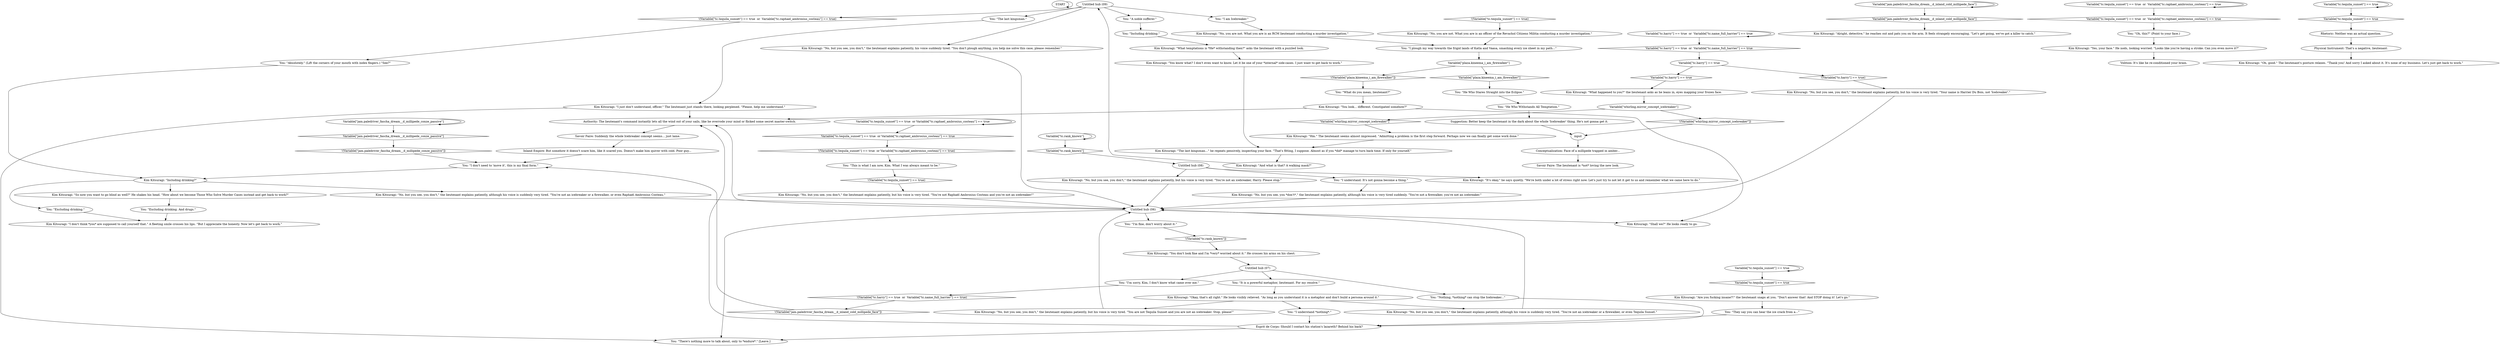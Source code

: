 # KIM SWITCH / PORTRAIT REACTION
# The conversation you and Kim are gonna have the first time he sees you with your new and powerful visage, Icebreaker.
# ==================================================
digraph G {
	  0 [label="START"];
	  1 [label="input"];
	  2 [label="Untitled hub (06)"];
	  3 [label="Untitled hub (07)"];
	  4 [label="Esprit de Corps: Should I contact his station's lazareth? Behind his back?"];
	  5 [label="Kim Kitsuragi: \"Are you fucking insane?!\" the lieutenant snaps at you. \"Don't answer that! And STOP doing it! Let's go.\""];
	  6 [label="Kim Kitsuragi: \"No, but you see, you don't,\" the lieutenant explains patiently, but his voice is very tired. \"You are not Tequila Sunset and you are not an icebreaker. Stop, please!\""];
	  7 [label="You: \"I understand. It's not gonna become a thing.\""];
	  8 [label="You: \"I don't need to 'move it', this is my final form.\""];
	  9 [label="Kim Kitsuragi: \"Alright, detective,\" he reaches out and pats you on the arm. It feels strangely encouraging. \"Let's get going, we've got a killer to catch.\""];
	  10 [label="Inland Empire: But somehow it doesn't scare him, like it scared you. Doesn't make him quiver with cold. Poor guy..."];
	  11 [label="Volition: It's like he re-conditioned your brain."];
	  12 [label="Physical Instrument: That's a negative, lieutenant."];
	  13 [label="Savoir Faire: The lieutenant is *not* loving the new look."];
	  14 [label="Variable[\"jam.paledriver_fascha_dream__d_inland_cold_millipede_face\"]"];
	  15 [label="Variable[\"jam.paledriver_fascha_dream__d_inland_cold_millipede_face\"]", shape=diamond];
	  16 [label="!(Variable[\"jam.paledriver_fascha_dream__d_inland_cold_millipede_face\"])", shape=diamond];
	  17 [label="Kim Kitsuragi: \"No, but you see, you don't,\" the lieutenant explains patiently, his voice suddenly tired. \"You don't plough anything, you help me solve this case, please remember.\""];
	  18 [label="You: \"He Who Withstands All Temptation.\""];
	  19 [label="Kim Kitsuragi: \"So now you want to go blind as well?\" He shakes his head. \"How about we become Those Who Solve Murder Cases instead and get back to work?\""];
	  20 [label="You: \"Excluding drinking. And drugs.\""];
	  21 [label="Rhetoric: Neither was an actual question."];
	  22 [label="Kim Kitsuragi: \"No, but you see, you don't,\" the lieutenant explains patiently, although his voice is suddenly very tired. \"You're not an icebreaker or a firewalker, or even Tequila Sunset.\""];
	  23 [label="You: \"They say you can hear the ice crack from a...\""];
	  24 [label="Authority: The lieutenant's command instantly lets all the wind out of your sails, like he overrode your mind or flicked some secret master-switch."];
	  25 [label="You: \"This is what I am now, Kim. What I was always meant to be.\""];
	  26 [label="Kim Kitsuragi: \"No, but you see, you *don't*,\" the lieutenant explains patiently, although his voice is very tired suddenly. \"You're not a firewalker, you're not an icebreaker.\""];
	  27 [label="Kim Kitsuragi: \"Oh, good.\" The lieutenant's posture relaxes. \"Thank you! And sorry I asked about it. It's none of my business. Let's just get back to work.\""];
	  28 [label="Untitled hub (08)"];
	  29 [label="Kim Kitsuragi: \"No, you are not. What you are is an RCM lieutenant conducting a murder investigation.\""];
	  30 [label="Variable[\"tc.rank_known\"]"];
	  31 [label="Variable[\"tc.rank_known\"]", shape=diamond];
	  32 [label="!(Variable[\"tc.rank_known\"])", shape=diamond];
	  33 [label="Kim Kitsuragi: \"You don't look fine and I'm *very* worried about it.\" He crosses his arms on his chest."];
	  34 [label="Kim Kitsuragi: \"No, you are not. What you are is an officer of the Revachol Citizens Militia conducting a murder investigation.\""];
	  35 [label="Kim Kitsuragi: \"No, but you see, you don't,\" the lieutenant explains patiently, although his voice is suddenly very tired. \"You're not an icebreaker or a firewalker, or even Raphaël Ambrosius Costeau.\""];
	  36 [label="You: \"Including drinking.\""];
	  37 [label="Kim Kitsuragi: \"I don't think *you* are supposed to call yourself that.\" A fleeting smile crosses his lips. \"But I appreciate the honesty. Now let's get back to work.\""];
	  38 [label="Kim Kitsuragi: \"What temptations is *He* withstanding then?\" asks the lieutenant with a puzzled look."];
	  39 [label="Kim Kitsuragi: \"Hm.\" The lieutenant seems almost impressed. \"Admitting a problem is the first step forward. Perhaps now we can finally get some work done.\""];
	  40 [label="Suggestion: Better keep the lieutenant in the dark about the whole 'Icebreaker' thing. He's not gonna get it."];
	  41 [label="Kim Kitsuragi: \"Including drinking?\""];
	  42 [label="Kim Kitsuragi: \"I just don't understand, officer.\" The lieutenant just stands there, looking perplexed. \"Please, help me understand.\""];
	  43 [label="Kim Kitsuragi: \"The last kingsman...\" he repeats pensively, inspecting your face. \"That's fitting, I suppose. Almost as if you *did* manage to turn back time. If only for yourself.\""];
	  44 [label="Kim Kitsuragi: \"Shall we?\" He looks ready to go."];
	  45 [label="You: \"Oh, this?\" (Point to your face.)"];
	  46 [label="Variable[\"tc.tequila_sunset\"] == true"];
	  47 [label="Variable[\"tc.tequila_sunset\"] == true", shape=diamond];
	  48 [label="!(Variable[\"tc.tequila_sunset\"] == true)", shape=diamond];
	  49 [label="Kim Kitsuragi: \"And what is that? A walking mask?\""];
	  50 [label="Variable[\"jam.paledriver_fascha_dream__d_millipede_conze_passive\"]"];
	  51 [label="Variable[\"jam.paledriver_fascha_dream__d_millipede_conze_passive\"]", shape=diamond];
	  52 [label="!(Variable[\"jam.paledriver_fascha_dream__d_millipede_conze_passive\"])", shape=diamond];
	  53 [label="Conceptualization: Face of a millipede trapped in amber..."];
	  54 [label="Kim Kitsuragi: \"What happened to you?\" the lieutenant asks as he leans in, eyes mapping your frozen face."];
	  55 [label="Kim Kitsuragi: \"No, but you see, you don't,\" the lieutenant explains patiently, but his voice is very tired. \"You're not an icebreaker, Harry. Please stop.\""];
	  56 [label="You: \"Absolutely.\" (Lift the corners of your mouth with index fingers.) \"See?\""];
	  57 [label="Variable[\"tc.harry\"] == true  or  Variable[\"tc.name_full_harrier\"] == true"];
	  58 [label="Variable[\"tc.harry\"] == true  or  Variable[\"tc.name_full_harrier\"] == true", shape=diamond];
	  59 [label="!(Variable[\"tc.harry\"] == true  or  Variable[\"tc.name_full_harrier\"] == true)", shape=diamond];
	  60 [label="Kim Kitsuragi: \"It's okay,\" he says quietly. \"We're both under a lot of stress right now. Let's just try to not let it get to us and remember what we came here to do.\""];
	  61 [label="You: \"I'm fine, don't worry about it.\""];
	  62 [label="You: \"What do you mean, lieutenant?\""];
	  63 [label="Variable[\"tc.tequila_sunset\"] == true  or  Variable[\"tc.raphael_ambrosius_costeau\"] == true"];
	  64 [label="Variable[\"tc.tequila_sunset\"] == true  or  Variable[\"tc.raphael_ambrosius_costeau\"] == true", shape=diamond];
	  65 [label="!(Variable[\"tc.tequila_sunset\"] == true  or  Variable[\"tc.raphael_ambrosius_costeau\"] == true)", shape=diamond];
	  66 [label="You: \"He Who Stares Straight into the Eclipse.\""];
	  67 [label="Variable[\"tc.tequila_sunset\"] == true  or Variable[\"tc.raphael_ambrosius_costeau\"] == true"];
	  68 [label="Variable[\"tc.tequila_sunset\"] == true  or Variable[\"tc.raphael_ambrosius_costeau\"] == true", shape=diamond];
	  69 [label="!(Variable[\"tc.tequila_sunset\"] == true  or Variable[\"tc.raphael_ambrosius_costeau\"] == true)", shape=diamond];
	  70 [label="Variable[\"tc.tequila_sunset\"] == true"];
	  71 [label="Variable[\"tc.tequila_sunset\"] == true", shape=diamond];
	  72 [label="!(Variable[\"tc.tequila_sunset\"] == true)", shape=diamond];
	  73 [label="You: \"There's nothing more to talk about, only to *endure*.\" [Leave.]"];
	  74 [label="You: \"The last kingsman.\""];
	  75 [label="You: \"I am Icebreaker.\""];
	  76 [label="Kim Kitsuragi: \"No, but you see, you don't,\" the lieutenant explains patiently, but his voice is very tired. \"Your name is Harrier Du Bois, not 'Icebreaker'.\""];
	  77 [label="Kim Kitsuragi: \"No, but you see, you don't,\" the lieutenant explains patiently, but his voice is very tired. \"You're not Raphaël Ambrosius Costeau and you're not an icebreaker!\""];
	  78 [label="Kim Kitsuragi: \"Okay, that's all right.\" He looks visibly relieved. \"As long as you understand it is a metaphor and don't build a persona around it.\""];
	  79 [label="Kim Kitsuragi: \"You look... different. Constipated somehow?\""];
	  80 [label="You: \"I plough my way towards the frigid lands of Katla and Vaasa, smashing every ice sheet in my path...\""];
	  81 [label="You: \"Nothing, *nothing* can stop the Icebreaker...\""];
	  82 [label="Savoir Faire: Suddenly the whole Icebreaker concept seems... just lame."];
	  83 [label="You: \"It is a powerful metaphor, lieutenant. For my resolve.\""];
	  84 [label="Variable[\"whirling.mirror_concept_icebreaker\"]"];
	  85 [label="Variable[\"whirling.mirror_concept_icebreaker\"]", shape=diamond];
	  86 [label="!(Variable[\"whirling.mirror_concept_icebreaker\"])", shape=diamond];
	  87 [label="You: \"A noble sufferer.\""];
	  88 [label="You: \"Excluding drinking.\""];
	  89 [label="Variable[\"plaza.kineema_i_am_firewalker\"]"];
	  90 [label="Variable[\"plaza.kineema_i_am_firewalker\"]", shape=diamond];
	  91 [label="!(Variable[\"plaza.kineema_i_am_firewalker\"])", shape=diamond];
	  92 [label="Variable[\"tc.harry\"] == true"];
	  93 [label="Variable[\"tc.harry\"] == true", shape=diamond];
	  94 [label="!(Variable[\"tc.harry\"] == true)", shape=diamond];
	  95 [label="You: \"I'm sorry, Kim, I don't know what came over me.\""];
	  96 [label="You: \"I understand *nothing*.\""];
	  97 [label="Kim Kitsuragi: \"Yes, your face.\" He nods, looking worried. \"Looks like you're having a stroke. Can you even move it?\""];
	  98 [label="Untitled hub (09)"];
	  99 [label="Kim Kitsuragi: \"You know what? I don't even want to know. Let it be one of your *internal* side-cases. I just want to get back to work.\""];
	  0 -> 0
	  1 -> 53
	  2 -> 24
	  2 -> 73
	  2 -> 44
	  2 -> 61
	  3 -> 81
	  3 -> 83
	  3 -> 95
	  4 -> 24
	  4 -> 73
	  5 -> 23
	  6 -> 2
	  7 -> 26
	  8 -> 41
	  10 -> 8
	  12 -> 27
	  14 -> 14
	  14 -> 15
	  15 -> 9
	  16 -> 8
	  17 -> 2
	  18 -> 40
	  19 -> 20
	  20 -> 37
	  21 -> 12
	  22 -> 2
	  23 -> 4
	  24 -> 82
	  25 -> 48
	  26 -> 2
	  28 -> 7
	  28 -> 60
	  28 -> 55
	  29 -> 80
	  30 -> 30
	  30 -> 31
	  31 -> 28
	  32 -> 33
	  33 -> 3
	  34 -> 80
	  35 -> 2
	  36 -> 38
	  38 -> 99
	  39 -> 43
	  40 -> 1
	  41 -> 88
	  41 -> 19
	  41 -> 35
	  42 -> 24
	  42 -> 73
	  43 -> 49
	  45 -> 97
	  46 -> 46
	  46 -> 47
	  47 -> 5
	  48 -> 77
	  49 -> 98
	  50 -> 50
	  50 -> 51
	  51 -> 52
	  52 -> 8
	  53 -> 13
	  54 -> 84
	  55 -> 2
	  56 -> 41
	  57 -> 57
	  57 -> 58
	  58 -> 92
	  59 -> 16
	  61 -> 32
	  62 -> 79
	  63 -> 64
	  63 -> 63
	  64 -> 45
	  65 -> 56
	  66 -> 18
	  67 -> 67
	  67 -> 68
	  68 -> 69
	  69 -> 25
	  70 -> 70
	  70 -> 71
	  71 -> 21
	  72 -> 34
	  74 -> 42
	  75 -> 29
	  76 -> 2
	  77 -> 2
	  78 -> 96
	  78 -> 22
	  78 -> 6
	  79 -> 24
	  79 -> 44
	  80 -> 89
	  81 -> 4
	  82 -> 10
	  83 -> 78
	  84 -> 85
	  84 -> 86
	  85 -> 39
	  86 -> 1
	  87 -> 36
	  88 -> 37
	  89 -> 90
	  89 -> 91
	  90 -> 66
	  91 -> 62
	  92 -> 93
	  92 -> 94
	  93 -> 54
	  94 -> 76
	  95 -> 59
	  96 -> 4
	  97 -> 11
	  98 -> 65
	  98 -> 74
	  98 -> 75
	  98 -> 17
	  98 -> 87
	  99 -> 43
}

